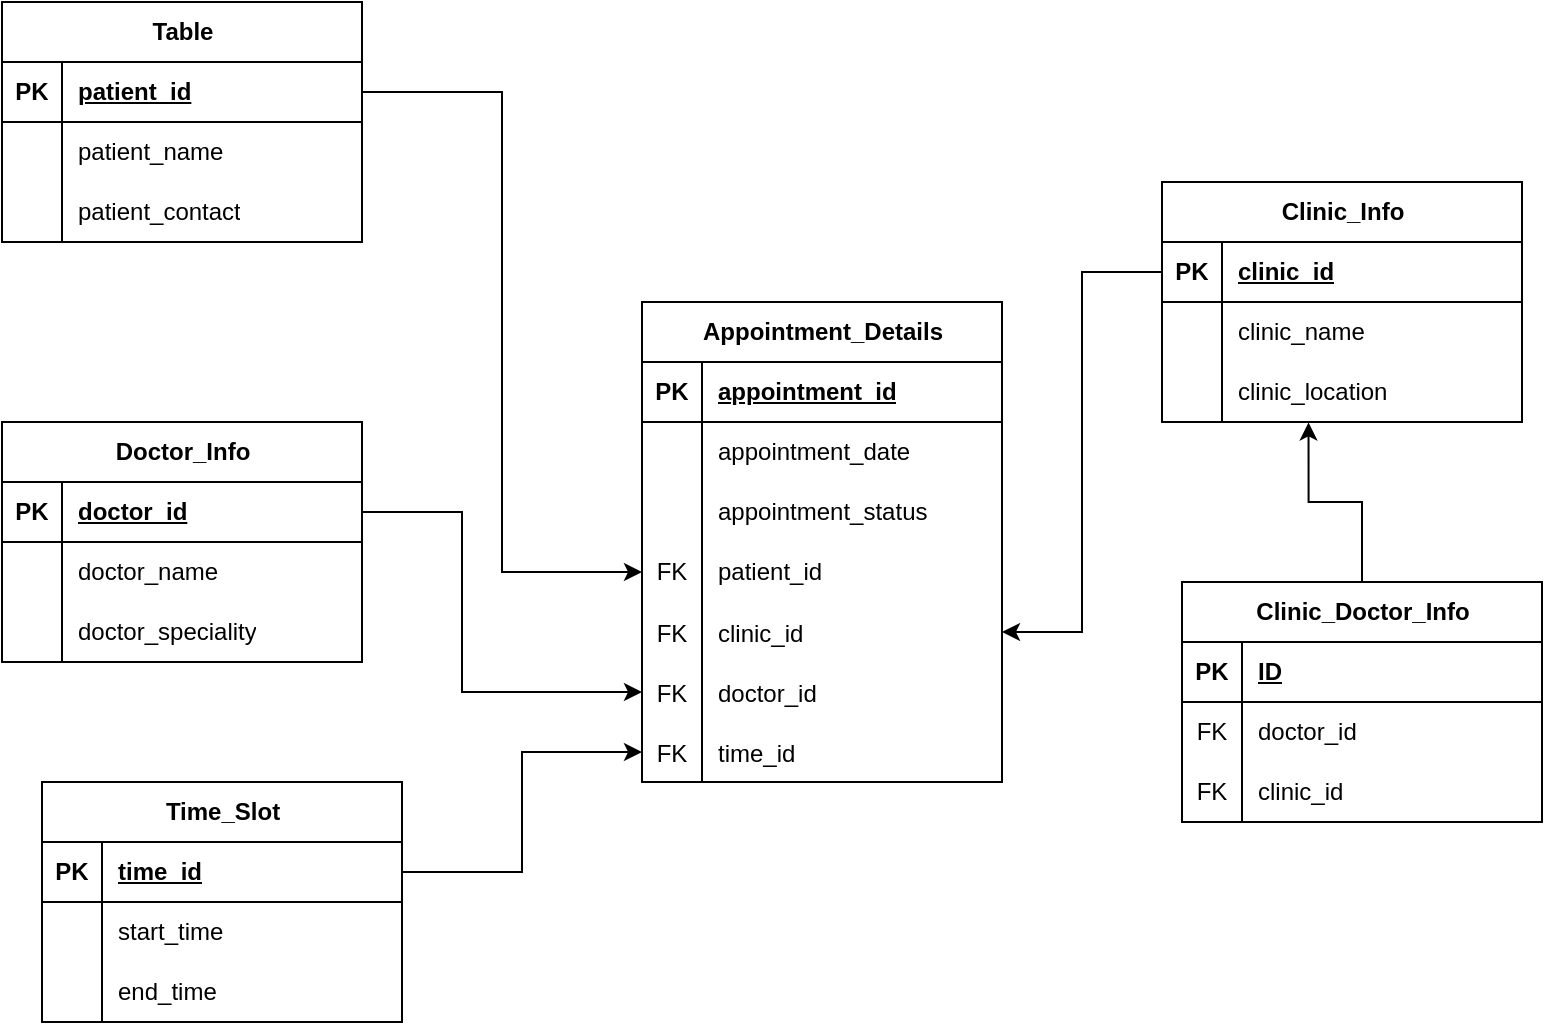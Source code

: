 <mxfile version="26.2.9">
  <diagram id="R2lEEEUBdFMjLlhIrx00" name="Page-1">
    <mxGraphModel dx="1044" dy="570" grid="1" gridSize="10" guides="1" tooltips="1" connect="1" arrows="1" fold="1" page="1" pageScale="1" pageWidth="850" pageHeight="1100" math="0" shadow="0" extFonts="Permanent Marker^https://fonts.googleapis.com/css?family=Permanent+Marker">
      <root>
        <mxCell id="0" />
        <mxCell id="1" parent="0" />
        <mxCell id="6lPzfXWn-Y6Lty3ZMaZ7-16" value="" style="shape=table;startSize=0;container=1;collapsible=1;childLayout=tableLayout;fixedRows=1;rowLines=0;fontStyle=0;align=center;resizeLast=1;strokeColor=none;fillColor=none;collapsible=0;whiteSpace=wrap;html=1;" vertex="1" parent="1">
          <mxGeometry x="340" y="280" width="180" height="30" as="geometry" />
        </mxCell>
        <mxCell id="6lPzfXWn-Y6Lty3ZMaZ7-17" value="" style="shape=tableRow;horizontal=0;startSize=0;swimlaneHead=0;swimlaneBody=0;fillColor=none;collapsible=0;dropTarget=0;points=[[0,0.5],[1,0.5]];portConstraint=eastwest;top=0;left=0;right=0;bottom=0;" vertex="1" parent="6lPzfXWn-Y6Lty3ZMaZ7-16">
          <mxGeometry width="180" height="30" as="geometry" />
        </mxCell>
        <mxCell id="6lPzfXWn-Y6Lty3ZMaZ7-18" value="" style="shape=partialRectangle;connectable=0;fillColor=none;top=0;left=0;bottom=0;right=0;editable=1;overflow=hidden;" vertex="1" parent="6lPzfXWn-Y6Lty3ZMaZ7-17">
          <mxGeometry width="30" height="30" as="geometry">
            <mxRectangle width="30" height="30" as="alternateBounds" />
          </mxGeometry>
        </mxCell>
        <mxCell id="6lPzfXWn-Y6Lty3ZMaZ7-19" value="" style="shape=partialRectangle;connectable=0;fillColor=none;top=0;left=0;bottom=0;right=0;align=left;spacingLeft=6;overflow=hidden;" vertex="1" parent="6lPzfXWn-Y6Lty3ZMaZ7-17">
          <mxGeometry x="30" width="150" height="30" as="geometry">
            <mxRectangle width="150" height="30" as="alternateBounds" />
          </mxGeometry>
        </mxCell>
        <mxCell id="6lPzfXWn-Y6Lty3ZMaZ7-41" value="Table" style="shape=table;startSize=30;container=1;collapsible=1;childLayout=tableLayout;fixedRows=1;rowLines=0;fontStyle=1;align=center;resizeLast=1;html=1;" vertex="1" parent="1">
          <mxGeometry x="120" y="90" width="180" height="120" as="geometry" />
        </mxCell>
        <mxCell id="6lPzfXWn-Y6Lty3ZMaZ7-42" value="" style="shape=tableRow;horizontal=0;startSize=0;swimlaneHead=0;swimlaneBody=0;fillColor=none;collapsible=0;dropTarget=0;points=[[0,0.5],[1,0.5]];portConstraint=eastwest;top=0;left=0;right=0;bottom=1;" vertex="1" parent="6lPzfXWn-Y6Lty3ZMaZ7-41">
          <mxGeometry y="30" width="180" height="30" as="geometry" />
        </mxCell>
        <mxCell id="6lPzfXWn-Y6Lty3ZMaZ7-43" value="PK" style="shape=partialRectangle;connectable=0;fillColor=none;top=0;left=0;bottom=0;right=0;fontStyle=1;overflow=hidden;whiteSpace=wrap;html=1;" vertex="1" parent="6lPzfXWn-Y6Lty3ZMaZ7-42">
          <mxGeometry width="30" height="30" as="geometry">
            <mxRectangle width="30" height="30" as="alternateBounds" />
          </mxGeometry>
        </mxCell>
        <mxCell id="6lPzfXWn-Y6Lty3ZMaZ7-44" value="patient_id" style="shape=partialRectangle;connectable=0;fillColor=none;top=0;left=0;bottom=0;right=0;align=left;spacingLeft=6;fontStyle=5;overflow=hidden;whiteSpace=wrap;html=1;" vertex="1" parent="6lPzfXWn-Y6Lty3ZMaZ7-42">
          <mxGeometry x="30" width="150" height="30" as="geometry">
            <mxRectangle width="150" height="30" as="alternateBounds" />
          </mxGeometry>
        </mxCell>
        <mxCell id="6lPzfXWn-Y6Lty3ZMaZ7-45" value="" style="shape=tableRow;horizontal=0;startSize=0;swimlaneHead=0;swimlaneBody=0;fillColor=none;collapsible=0;dropTarget=0;points=[[0,0.5],[1,0.5]];portConstraint=eastwest;top=0;left=0;right=0;bottom=0;" vertex="1" parent="6lPzfXWn-Y6Lty3ZMaZ7-41">
          <mxGeometry y="60" width="180" height="30" as="geometry" />
        </mxCell>
        <mxCell id="6lPzfXWn-Y6Lty3ZMaZ7-46" value="" style="shape=partialRectangle;connectable=0;fillColor=none;top=0;left=0;bottom=0;right=0;editable=1;overflow=hidden;whiteSpace=wrap;html=1;" vertex="1" parent="6lPzfXWn-Y6Lty3ZMaZ7-45">
          <mxGeometry width="30" height="30" as="geometry">
            <mxRectangle width="30" height="30" as="alternateBounds" />
          </mxGeometry>
        </mxCell>
        <mxCell id="6lPzfXWn-Y6Lty3ZMaZ7-47" value="patient_name" style="shape=partialRectangle;connectable=0;fillColor=none;top=0;left=0;bottom=0;right=0;align=left;spacingLeft=6;overflow=hidden;whiteSpace=wrap;html=1;" vertex="1" parent="6lPzfXWn-Y6Lty3ZMaZ7-45">
          <mxGeometry x="30" width="150" height="30" as="geometry">
            <mxRectangle width="150" height="30" as="alternateBounds" />
          </mxGeometry>
        </mxCell>
        <mxCell id="6lPzfXWn-Y6Lty3ZMaZ7-48" value="" style="shape=tableRow;horizontal=0;startSize=0;swimlaneHead=0;swimlaneBody=0;fillColor=none;collapsible=0;dropTarget=0;points=[[0,0.5],[1,0.5]];portConstraint=eastwest;top=0;left=0;right=0;bottom=0;" vertex="1" parent="6lPzfXWn-Y6Lty3ZMaZ7-41">
          <mxGeometry y="90" width="180" height="30" as="geometry" />
        </mxCell>
        <mxCell id="6lPzfXWn-Y6Lty3ZMaZ7-49" value="" style="shape=partialRectangle;connectable=0;fillColor=none;top=0;left=0;bottom=0;right=0;editable=1;overflow=hidden;whiteSpace=wrap;html=1;" vertex="1" parent="6lPzfXWn-Y6Lty3ZMaZ7-48">
          <mxGeometry width="30" height="30" as="geometry">
            <mxRectangle width="30" height="30" as="alternateBounds" />
          </mxGeometry>
        </mxCell>
        <mxCell id="6lPzfXWn-Y6Lty3ZMaZ7-50" value="patient_contact" style="shape=partialRectangle;connectable=0;fillColor=none;top=0;left=0;bottom=0;right=0;align=left;spacingLeft=6;overflow=hidden;whiteSpace=wrap;html=1;" vertex="1" parent="6lPzfXWn-Y6Lty3ZMaZ7-48">
          <mxGeometry x="30" width="150" height="30" as="geometry">
            <mxRectangle width="150" height="30" as="alternateBounds" />
          </mxGeometry>
        </mxCell>
        <mxCell id="6lPzfXWn-Y6Lty3ZMaZ7-54" value="Doctor_Info" style="shape=table;startSize=30;container=1;collapsible=1;childLayout=tableLayout;fixedRows=1;rowLines=0;fontStyle=1;align=center;resizeLast=1;html=1;" vertex="1" parent="1">
          <mxGeometry x="120" y="300" width="180" height="120" as="geometry" />
        </mxCell>
        <mxCell id="6lPzfXWn-Y6Lty3ZMaZ7-55" value="" style="shape=tableRow;horizontal=0;startSize=0;swimlaneHead=0;swimlaneBody=0;fillColor=none;collapsible=0;dropTarget=0;points=[[0,0.5],[1,0.5]];portConstraint=eastwest;top=0;left=0;right=0;bottom=1;" vertex="1" parent="6lPzfXWn-Y6Lty3ZMaZ7-54">
          <mxGeometry y="30" width="180" height="30" as="geometry" />
        </mxCell>
        <mxCell id="6lPzfXWn-Y6Lty3ZMaZ7-56" value="PK" style="shape=partialRectangle;connectable=0;fillColor=none;top=0;left=0;bottom=0;right=0;fontStyle=1;overflow=hidden;whiteSpace=wrap;html=1;" vertex="1" parent="6lPzfXWn-Y6Lty3ZMaZ7-55">
          <mxGeometry width="30" height="30" as="geometry">
            <mxRectangle width="30" height="30" as="alternateBounds" />
          </mxGeometry>
        </mxCell>
        <mxCell id="6lPzfXWn-Y6Lty3ZMaZ7-57" value="doctor_id" style="shape=partialRectangle;connectable=0;fillColor=none;top=0;left=0;bottom=0;right=0;align=left;spacingLeft=6;fontStyle=5;overflow=hidden;whiteSpace=wrap;html=1;" vertex="1" parent="6lPzfXWn-Y6Lty3ZMaZ7-55">
          <mxGeometry x="30" width="150" height="30" as="geometry">
            <mxRectangle width="150" height="30" as="alternateBounds" />
          </mxGeometry>
        </mxCell>
        <mxCell id="6lPzfXWn-Y6Lty3ZMaZ7-58" value="" style="shape=tableRow;horizontal=0;startSize=0;swimlaneHead=0;swimlaneBody=0;fillColor=none;collapsible=0;dropTarget=0;points=[[0,0.5],[1,0.5]];portConstraint=eastwest;top=0;left=0;right=0;bottom=0;" vertex="1" parent="6lPzfXWn-Y6Lty3ZMaZ7-54">
          <mxGeometry y="60" width="180" height="30" as="geometry" />
        </mxCell>
        <mxCell id="6lPzfXWn-Y6Lty3ZMaZ7-59" value="" style="shape=partialRectangle;connectable=0;fillColor=none;top=0;left=0;bottom=0;right=0;editable=1;overflow=hidden;whiteSpace=wrap;html=1;" vertex="1" parent="6lPzfXWn-Y6Lty3ZMaZ7-58">
          <mxGeometry width="30" height="30" as="geometry">
            <mxRectangle width="30" height="30" as="alternateBounds" />
          </mxGeometry>
        </mxCell>
        <mxCell id="6lPzfXWn-Y6Lty3ZMaZ7-60" value="doctor_name" style="shape=partialRectangle;connectable=0;fillColor=none;top=0;left=0;bottom=0;right=0;align=left;spacingLeft=6;overflow=hidden;whiteSpace=wrap;html=1;" vertex="1" parent="6lPzfXWn-Y6Lty3ZMaZ7-58">
          <mxGeometry x="30" width="150" height="30" as="geometry">
            <mxRectangle width="150" height="30" as="alternateBounds" />
          </mxGeometry>
        </mxCell>
        <mxCell id="6lPzfXWn-Y6Lty3ZMaZ7-61" value="" style="shape=tableRow;horizontal=0;startSize=0;swimlaneHead=0;swimlaneBody=0;fillColor=none;collapsible=0;dropTarget=0;points=[[0,0.5],[1,0.5]];portConstraint=eastwest;top=0;left=0;right=0;bottom=0;" vertex="1" parent="6lPzfXWn-Y6Lty3ZMaZ7-54">
          <mxGeometry y="90" width="180" height="30" as="geometry" />
        </mxCell>
        <mxCell id="6lPzfXWn-Y6Lty3ZMaZ7-62" value="" style="shape=partialRectangle;connectable=0;fillColor=none;top=0;left=0;bottom=0;right=0;editable=1;overflow=hidden;whiteSpace=wrap;html=1;" vertex="1" parent="6lPzfXWn-Y6Lty3ZMaZ7-61">
          <mxGeometry width="30" height="30" as="geometry">
            <mxRectangle width="30" height="30" as="alternateBounds" />
          </mxGeometry>
        </mxCell>
        <mxCell id="6lPzfXWn-Y6Lty3ZMaZ7-63" value="doctor_speciality" style="shape=partialRectangle;connectable=0;fillColor=none;top=0;left=0;bottom=0;right=0;align=left;spacingLeft=6;overflow=hidden;whiteSpace=wrap;html=1;" vertex="1" parent="6lPzfXWn-Y6Lty3ZMaZ7-61">
          <mxGeometry x="30" width="150" height="30" as="geometry">
            <mxRectangle width="150" height="30" as="alternateBounds" />
          </mxGeometry>
        </mxCell>
        <mxCell id="6lPzfXWn-Y6Lty3ZMaZ7-68" value="Clinic_Info" style="shape=table;startSize=30;container=1;collapsible=1;childLayout=tableLayout;fixedRows=1;rowLines=0;fontStyle=1;align=center;resizeLast=1;html=1;" vertex="1" parent="1">
          <mxGeometry x="700" y="180" width="180" height="120" as="geometry" />
        </mxCell>
        <mxCell id="6lPzfXWn-Y6Lty3ZMaZ7-69" value="" style="shape=tableRow;horizontal=0;startSize=0;swimlaneHead=0;swimlaneBody=0;fillColor=none;collapsible=0;dropTarget=0;points=[[0,0.5],[1,0.5]];portConstraint=eastwest;top=0;left=0;right=0;bottom=1;" vertex="1" parent="6lPzfXWn-Y6Lty3ZMaZ7-68">
          <mxGeometry y="30" width="180" height="30" as="geometry" />
        </mxCell>
        <mxCell id="6lPzfXWn-Y6Lty3ZMaZ7-70" value="PK" style="shape=partialRectangle;connectable=0;fillColor=none;top=0;left=0;bottom=0;right=0;fontStyle=1;overflow=hidden;whiteSpace=wrap;html=1;" vertex="1" parent="6lPzfXWn-Y6Lty3ZMaZ7-69">
          <mxGeometry width="30" height="30" as="geometry">
            <mxRectangle width="30" height="30" as="alternateBounds" />
          </mxGeometry>
        </mxCell>
        <mxCell id="6lPzfXWn-Y6Lty3ZMaZ7-71" value="clinic_id" style="shape=partialRectangle;connectable=0;fillColor=none;top=0;left=0;bottom=0;right=0;align=left;spacingLeft=6;fontStyle=5;overflow=hidden;whiteSpace=wrap;html=1;" vertex="1" parent="6lPzfXWn-Y6Lty3ZMaZ7-69">
          <mxGeometry x="30" width="150" height="30" as="geometry">
            <mxRectangle width="150" height="30" as="alternateBounds" />
          </mxGeometry>
        </mxCell>
        <mxCell id="6lPzfXWn-Y6Lty3ZMaZ7-72" value="" style="shape=tableRow;horizontal=0;startSize=0;swimlaneHead=0;swimlaneBody=0;fillColor=none;collapsible=0;dropTarget=0;points=[[0,0.5],[1,0.5]];portConstraint=eastwest;top=0;left=0;right=0;bottom=0;" vertex="1" parent="6lPzfXWn-Y6Lty3ZMaZ7-68">
          <mxGeometry y="60" width="180" height="30" as="geometry" />
        </mxCell>
        <mxCell id="6lPzfXWn-Y6Lty3ZMaZ7-73" value="" style="shape=partialRectangle;connectable=0;fillColor=none;top=0;left=0;bottom=0;right=0;editable=1;overflow=hidden;whiteSpace=wrap;html=1;" vertex="1" parent="6lPzfXWn-Y6Lty3ZMaZ7-72">
          <mxGeometry width="30" height="30" as="geometry">
            <mxRectangle width="30" height="30" as="alternateBounds" />
          </mxGeometry>
        </mxCell>
        <mxCell id="6lPzfXWn-Y6Lty3ZMaZ7-74" value="clinic_name" style="shape=partialRectangle;connectable=0;fillColor=none;top=0;left=0;bottom=0;right=0;align=left;spacingLeft=6;overflow=hidden;whiteSpace=wrap;html=1;" vertex="1" parent="6lPzfXWn-Y6Lty3ZMaZ7-72">
          <mxGeometry x="30" width="150" height="30" as="geometry">
            <mxRectangle width="150" height="30" as="alternateBounds" />
          </mxGeometry>
        </mxCell>
        <mxCell id="6lPzfXWn-Y6Lty3ZMaZ7-75" value="" style="shape=tableRow;horizontal=0;startSize=0;swimlaneHead=0;swimlaneBody=0;fillColor=none;collapsible=0;dropTarget=0;points=[[0,0.5],[1,0.5]];portConstraint=eastwest;top=0;left=0;right=0;bottom=0;" vertex="1" parent="6lPzfXWn-Y6Lty3ZMaZ7-68">
          <mxGeometry y="90" width="180" height="30" as="geometry" />
        </mxCell>
        <mxCell id="6lPzfXWn-Y6Lty3ZMaZ7-76" value="" style="shape=partialRectangle;connectable=0;fillColor=none;top=0;left=0;bottom=0;right=0;editable=1;overflow=hidden;whiteSpace=wrap;html=1;" vertex="1" parent="6lPzfXWn-Y6Lty3ZMaZ7-75">
          <mxGeometry width="30" height="30" as="geometry">
            <mxRectangle width="30" height="30" as="alternateBounds" />
          </mxGeometry>
        </mxCell>
        <mxCell id="6lPzfXWn-Y6Lty3ZMaZ7-77" value="clinic_location" style="shape=partialRectangle;connectable=0;fillColor=none;top=0;left=0;bottom=0;right=0;align=left;spacingLeft=6;overflow=hidden;whiteSpace=wrap;html=1;" vertex="1" parent="6lPzfXWn-Y6Lty3ZMaZ7-75">
          <mxGeometry x="30" width="150" height="30" as="geometry">
            <mxRectangle width="150" height="30" as="alternateBounds" />
          </mxGeometry>
        </mxCell>
        <mxCell id="6lPzfXWn-Y6Lty3ZMaZ7-81" value="Time_Slot" style="shape=table;startSize=30;container=1;collapsible=1;childLayout=tableLayout;fixedRows=1;rowLines=0;fontStyle=1;align=center;resizeLast=1;html=1;" vertex="1" parent="1">
          <mxGeometry x="140" y="480" width="180" height="120" as="geometry" />
        </mxCell>
        <mxCell id="6lPzfXWn-Y6Lty3ZMaZ7-82" value="" style="shape=tableRow;horizontal=0;startSize=0;swimlaneHead=0;swimlaneBody=0;fillColor=none;collapsible=0;dropTarget=0;points=[[0,0.5],[1,0.5]];portConstraint=eastwest;top=0;left=0;right=0;bottom=1;" vertex="1" parent="6lPzfXWn-Y6Lty3ZMaZ7-81">
          <mxGeometry y="30" width="180" height="30" as="geometry" />
        </mxCell>
        <mxCell id="6lPzfXWn-Y6Lty3ZMaZ7-83" value="PK" style="shape=partialRectangle;connectable=0;fillColor=none;top=0;left=0;bottom=0;right=0;fontStyle=1;overflow=hidden;whiteSpace=wrap;html=1;" vertex="1" parent="6lPzfXWn-Y6Lty3ZMaZ7-82">
          <mxGeometry width="30" height="30" as="geometry">
            <mxRectangle width="30" height="30" as="alternateBounds" />
          </mxGeometry>
        </mxCell>
        <mxCell id="6lPzfXWn-Y6Lty3ZMaZ7-84" value="time_id" style="shape=partialRectangle;connectable=0;fillColor=none;top=0;left=0;bottom=0;right=0;align=left;spacingLeft=6;fontStyle=5;overflow=hidden;whiteSpace=wrap;html=1;" vertex="1" parent="6lPzfXWn-Y6Lty3ZMaZ7-82">
          <mxGeometry x="30" width="150" height="30" as="geometry">
            <mxRectangle width="150" height="30" as="alternateBounds" />
          </mxGeometry>
        </mxCell>
        <mxCell id="6lPzfXWn-Y6Lty3ZMaZ7-85" value="" style="shape=tableRow;horizontal=0;startSize=0;swimlaneHead=0;swimlaneBody=0;fillColor=none;collapsible=0;dropTarget=0;points=[[0,0.5],[1,0.5]];portConstraint=eastwest;top=0;left=0;right=0;bottom=0;" vertex="1" parent="6lPzfXWn-Y6Lty3ZMaZ7-81">
          <mxGeometry y="60" width="180" height="30" as="geometry" />
        </mxCell>
        <mxCell id="6lPzfXWn-Y6Lty3ZMaZ7-86" value="" style="shape=partialRectangle;connectable=0;fillColor=none;top=0;left=0;bottom=0;right=0;editable=1;overflow=hidden;whiteSpace=wrap;html=1;" vertex="1" parent="6lPzfXWn-Y6Lty3ZMaZ7-85">
          <mxGeometry width="30" height="30" as="geometry">
            <mxRectangle width="30" height="30" as="alternateBounds" />
          </mxGeometry>
        </mxCell>
        <mxCell id="6lPzfXWn-Y6Lty3ZMaZ7-87" value="start_time" style="shape=partialRectangle;connectable=0;fillColor=none;top=0;left=0;bottom=0;right=0;align=left;spacingLeft=6;overflow=hidden;whiteSpace=wrap;html=1;" vertex="1" parent="6lPzfXWn-Y6Lty3ZMaZ7-85">
          <mxGeometry x="30" width="150" height="30" as="geometry">
            <mxRectangle width="150" height="30" as="alternateBounds" />
          </mxGeometry>
        </mxCell>
        <mxCell id="6lPzfXWn-Y6Lty3ZMaZ7-88" value="" style="shape=tableRow;horizontal=0;startSize=0;swimlaneHead=0;swimlaneBody=0;fillColor=none;collapsible=0;dropTarget=0;points=[[0,0.5],[1,0.5]];portConstraint=eastwest;top=0;left=0;right=0;bottom=0;" vertex="1" parent="6lPzfXWn-Y6Lty3ZMaZ7-81">
          <mxGeometry y="90" width="180" height="30" as="geometry" />
        </mxCell>
        <mxCell id="6lPzfXWn-Y6Lty3ZMaZ7-89" value="" style="shape=partialRectangle;connectable=0;fillColor=none;top=0;left=0;bottom=0;right=0;editable=1;overflow=hidden;whiteSpace=wrap;html=1;" vertex="1" parent="6lPzfXWn-Y6Lty3ZMaZ7-88">
          <mxGeometry width="30" height="30" as="geometry">
            <mxRectangle width="30" height="30" as="alternateBounds" />
          </mxGeometry>
        </mxCell>
        <mxCell id="6lPzfXWn-Y6Lty3ZMaZ7-90" value="end_time" style="shape=partialRectangle;connectable=0;fillColor=none;top=0;left=0;bottom=0;right=0;align=left;spacingLeft=6;overflow=hidden;whiteSpace=wrap;html=1;" vertex="1" parent="6lPzfXWn-Y6Lty3ZMaZ7-88">
          <mxGeometry x="30" width="150" height="30" as="geometry">
            <mxRectangle width="150" height="30" as="alternateBounds" />
          </mxGeometry>
        </mxCell>
        <mxCell id="6lPzfXWn-Y6Lty3ZMaZ7-94" value="Clinic_Doctor_Info" style="shape=table;startSize=30;container=1;collapsible=1;childLayout=tableLayout;fixedRows=1;rowLines=0;fontStyle=1;align=center;resizeLast=1;html=1;" vertex="1" parent="1">
          <mxGeometry x="710" y="380" width="180" height="120" as="geometry" />
        </mxCell>
        <mxCell id="6lPzfXWn-Y6Lty3ZMaZ7-95" value="" style="shape=tableRow;horizontal=0;startSize=0;swimlaneHead=0;swimlaneBody=0;fillColor=none;collapsible=0;dropTarget=0;points=[[0,0.5],[1,0.5]];portConstraint=eastwest;top=0;left=0;right=0;bottom=1;" vertex="1" parent="6lPzfXWn-Y6Lty3ZMaZ7-94">
          <mxGeometry y="30" width="180" height="30" as="geometry" />
        </mxCell>
        <mxCell id="6lPzfXWn-Y6Lty3ZMaZ7-96" value="PK" style="shape=partialRectangle;connectable=0;fillColor=none;top=0;left=0;bottom=0;right=0;fontStyle=1;overflow=hidden;whiteSpace=wrap;html=1;" vertex="1" parent="6lPzfXWn-Y6Lty3ZMaZ7-95">
          <mxGeometry width="30" height="30" as="geometry">
            <mxRectangle width="30" height="30" as="alternateBounds" />
          </mxGeometry>
        </mxCell>
        <mxCell id="6lPzfXWn-Y6Lty3ZMaZ7-97" value="ID" style="shape=partialRectangle;connectable=0;fillColor=none;top=0;left=0;bottom=0;right=0;align=left;spacingLeft=6;fontStyle=5;overflow=hidden;whiteSpace=wrap;html=1;" vertex="1" parent="6lPzfXWn-Y6Lty3ZMaZ7-95">
          <mxGeometry x="30" width="150" height="30" as="geometry">
            <mxRectangle width="150" height="30" as="alternateBounds" />
          </mxGeometry>
        </mxCell>
        <mxCell id="6lPzfXWn-Y6Lty3ZMaZ7-98" value="" style="shape=tableRow;horizontal=0;startSize=0;swimlaneHead=0;swimlaneBody=0;fillColor=none;collapsible=0;dropTarget=0;points=[[0,0.5],[1,0.5]];portConstraint=eastwest;top=0;left=0;right=0;bottom=0;" vertex="1" parent="6lPzfXWn-Y6Lty3ZMaZ7-94">
          <mxGeometry y="60" width="180" height="30" as="geometry" />
        </mxCell>
        <mxCell id="6lPzfXWn-Y6Lty3ZMaZ7-99" value="FK" style="shape=partialRectangle;connectable=0;fillColor=none;top=0;left=0;bottom=0;right=0;editable=1;overflow=hidden;whiteSpace=wrap;html=1;" vertex="1" parent="6lPzfXWn-Y6Lty3ZMaZ7-98">
          <mxGeometry width="30" height="30" as="geometry">
            <mxRectangle width="30" height="30" as="alternateBounds" />
          </mxGeometry>
        </mxCell>
        <mxCell id="6lPzfXWn-Y6Lty3ZMaZ7-100" value="doctor_id" style="shape=partialRectangle;connectable=0;fillColor=none;top=0;left=0;bottom=0;right=0;align=left;spacingLeft=6;overflow=hidden;whiteSpace=wrap;html=1;" vertex="1" parent="6lPzfXWn-Y6Lty3ZMaZ7-98">
          <mxGeometry x="30" width="150" height="30" as="geometry">
            <mxRectangle width="150" height="30" as="alternateBounds" />
          </mxGeometry>
        </mxCell>
        <mxCell id="6lPzfXWn-Y6Lty3ZMaZ7-101" value="" style="shape=tableRow;horizontal=0;startSize=0;swimlaneHead=0;swimlaneBody=0;fillColor=none;collapsible=0;dropTarget=0;points=[[0,0.5],[1,0.5]];portConstraint=eastwest;top=0;left=0;right=0;bottom=0;" vertex="1" parent="6lPzfXWn-Y6Lty3ZMaZ7-94">
          <mxGeometry y="90" width="180" height="30" as="geometry" />
        </mxCell>
        <mxCell id="6lPzfXWn-Y6Lty3ZMaZ7-102" value="FK" style="shape=partialRectangle;connectable=0;fillColor=none;top=0;left=0;bottom=0;right=0;editable=1;overflow=hidden;whiteSpace=wrap;html=1;" vertex="1" parent="6lPzfXWn-Y6Lty3ZMaZ7-101">
          <mxGeometry width="30" height="30" as="geometry">
            <mxRectangle width="30" height="30" as="alternateBounds" />
          </mxGeometry>
        </mxCell>
        <mxCell id="6lPzfXWn-Y6Lty3ZMaZ7-103" value="clinic_id" style="shape=partialRectangle;connectable=0;fillColor=none;top=0;left=0;bottom=0;right=0;align=left;spacingLeft=6;overflow=hidden;whiteSpace=wrap;html=1;" vertex="1" parent="6lPzfXWn-Y6Lty3ZMaZ7-101">
          <mxGeometry x="30" width="150" height="30" as="geometry">
            <mxRectangle width="150" height="30" as="alternateBounds" />
          </mxGeometry>
        </mxCell>
        <mxCell id="6lPzfXWn-Y6Lty3ZMaZ7-120" value="Appointment_Details" style="shape=table;startSize=30;container=1;collapsible=1;childLayout=tableLayout;fixedRows=1;rowLines=0;fontStyle=1;align=center;resizeLast=1;html=1;" vertex="1" parent="1">
          <mxGeometry x="440" y="240" width="180" height="240" as="geometry" />
        </mxCell>
        <mxCell id="6lPzfXWn-Y6Lty3ZMaZ7-121" value="" style="shape=tableRow;horizontal=0;startSize=0;swimlaneHead=0;swimlaneBody=0;fillColor=none;collapsible=0;dropTarget=0;points=[[0,0.5],[1,0.5]];portConstraint=eastwest;top=0;left=0;right=0;bottom=1;" vertex="1" parent="6lPzfXWn-Y6Lty3ZMaZ7-120">
          <mxGeometry y="30" width="180" height="30" as="geometry" />
        </mxCell>
        <mxCell id="6lPzfXWn-Y6Lty3ZMaZ7-122" value="PK" style="shape=partialRectangle;connectable=0;fillColor=none;top=0;left=0;bottom=0;right=0;fontStyle=1;overflow=hidden;whiteSpace=wrap;html=1;" vertex="1" parent="6lPzfXWn-Y6Lty3ZMaZ7-121">
          <mxGeometry width="30" height="30" as="geometry">
            <mxRectangle width="30" height="30" as="alternateBounds" />
          </mxGeometry>
        </mxCell>
        <mxCell id="6lPzfXWn-Y6Lty3ZMaZ7-123" value="appointment_id" style="shape=partialRectangle;connectable=0;fillColor=none;top=0;left=0;bottom=0;right=0;align=left;spacingLeft=6;fontStyle=5;overflow=hidden;whiteSpace=wrap;html=1;" vertex="1" parent="6lPzfXWn-Y6Lty3ZMaZ7-121">
          <mxGeometry x="30" width="150" height="30" as="geometry">
            <mxRectangle width="150" height="30" as="alternateBounds" />
          </mxGeometry>
        </mxCell>
        <mxCell id="6lPzfXWn-Y6Lty3ZMaZ7-124" value="" style="shape=tableRow;horizontal=0;startSize=0;swimlaneHead=0;swimlaneBody=0;fillColor=none;collapsible=0;dropTarget=0;points=[[0,0.5],[1,0.5]];portConstraint=eastwest;top=0;left=0;right=0;bottom=0;" vertex="1" parent="6lPzfXWn-Y6Lty3ZMaZ7-120">
          <mxGeometry y="60" width="180" height="30" as="geometry" />
        </mxCell>
        <mxCell id="6lPzfXWn-Y6Lty3ZMaZ7-125" value="" style="shape=partialRectangle;connectable=0;fillColor=none;top=0;left=0;bottom=0;right=0;editable=1;overflow=hidden;whiteSpace=wrap;html=1;" vertex="1" parent="6lPzfXWn-Y6Lty3ZMaZ7-124">
          <mxGeometry width="30" height="30" as="geometry">
            <mxRectangle width="30" height="30" as="alternateBounds" />
          </mxGeometry>
        </mxCell>
        <mxCell id="6lPzfXWn-Y6Lty3ZMaZ7-126" value="appointment_date" style="shape=partialRectangle;connectable=0;fillColor=none;top=0;left=0;bottom=0;right=0;align=left;spacingLeft=6;overflow=hidden;whiteSpace=wrap;html=1;" vertex="1" parent="6lPzfXWn-Y6Lty3ZMaZ7-124">
          <mxGeometry x="30" width="150" height="30" as="geometry">
            <mxRectangle width="150" height="30" as="alternateBounds" />
          </mxGeometry>
        </mxCell>
        <mxCell id="6lPzfXWn-Y6Lty3ZMaZ7-127" value="" style="shape=tableRow;horizontal=0;startSize=0;swimlaneHead=0;swimlaneBody=0;fillColor=none;collapsible=0;dropTarget=0;points=[[0,0.5],[1,0.5]];portConstraint=eastwest;top=0;left=0;right=0;bottom=0;" vertex="1" parent="6lPzfXWn-Y6Lty3ZMaZ7-120">
          <mxGeometry y="90" width="180" height="30" as="geometry" />
        </mxCell>
        <mxCell id="6lPzfXWn-Y6Lty3ZMaZ7-128" value="" style="shape=partialRectangle;connectable=0;fillColor=none;top=0;left=0;bottom=0;right=0;editable=1;overflow=hidden;whiteSpace=wrap;html=1;" vertex="1" parent="6lPzfXWn-Y6Lty3ZMaZ7-127">
          <mxGeometry width="30" height="30" as="geometry">
            <mxRectangle width="30" height="30" as="alternateBounds" />
          </mxGeometry>
        </mxCell>
        <mxCell id="6lPzfXWn-Y6Lty3ZMaZ7-129" value="appointment_status" style="shape=partialRectangle;connectable=0;fillColor=none;top=0;left=0;bottom=0;right=0;align=left;spacingLeft=6;overflow=hidden;whiteSpace=wrap;html=1;" vertex="1" parent="6lPzfXWn-Y6Lty3ZMaZ7-127">
          <mxGeometry x="30" width="150" height="30" as="geometry">
            <mxRectangle width="150" height="30" as="alternateBounds" />
          </mxGeometry>
        </mxCell>
        <mxCell id="6lPzfXWn-Y6Lty3ZMaZ7-130" value="" style="shape=tableRow;horizontal=0;startSize=0;swimlaneHead=0;swimlaneBody=0;fillColor=none;collapsible=0;dropTarget=0;points=[[0,0.5],[1,0.5]];portConstraint=eastwest;top=0;left=0;right=0;bottom=0;" vertex="1" parent="6lPzfXWn-Y6Lty3ZMaZ7-120">
          <mxGeometry y="120" width="180" height="30" as="geometry" />
        </mxCell>
        <mxCell id="6lPzfXWn-Y6Lty3ZMaZ7-131" value="FK" style="shape=partialRectangle;connectable=0;fillColor=none;top=0;left=0;bottom=0;right=0;editable=1;overflow=hidden;whiteSpace=wrap;html=1;" vertex="1" parent="6lPzfXWn-Y6Lty3ZMaZ7-130">
          <mxGeometry width="30" height="30" as="geometry">
            <mxRectangle width="30" height="30" as="alternateBounds" />
          </mxGeometry>
        </mxCell>
        <mxCell id="6lPzfXWn-Y6Lty3ZMaZ7-132" value="patient_id" style="shape=partialRectangle;connectable=0;fillColor=none;top=0;left=0;bottom=0;right=0;align=left;spacingLeft=6;overflow=hidden;whiteSpace=wrap;html=1;" vertex="1" parent="6lPzfXWn-Y6Lty3ZMaZ7-130">
          <mxGeometry x="30" width="150" height="30" as="geometry">
            <mxRectangle width="150" height="30" as="alternateBounds" />
          </mxGeometry>
        </mxCell>
        <mxCell id="6lPzfXWn-Y6Lty3ZMaZ7-148" value="" style="shape=tableRow;horizontal=0;startSize=0;swimlaneHead=0;swimlaneBody=0;fillColor=none;collapsible=0;dropTarget=0;points=[[0,0.5],[1,0.5]];portConstraint=eastwest;top=0;left=0;right=0;bottom=0;" vertex="1" parent="6lPzfXWn-Y6Lty3ZMaZ7-120">
          <mxGeometry y="150" width="180" height="30" as="geometry" />
        </mxCell>
        <mxCell id="6lPzfXWn-Y6Lty3ZMaZ7-149" value="FK" style="shape=partialRectangle;connectable=0;fillColor=none;top=0;left=0;bottom=0;right=0;editable=1;overflow=hidden;" vertex="1" parent="6lPzfXWn-Y6Lty3ZMaZ7-148">
          <mxGeometry width="30" height="30" as="geometry">
            <mxRectangle width="30" height="30" as="alternateBounds" />
          </mxGeometry>
        </mxCell>
        <mxCell id="6lPzfXWn-Y6Lty3ZMaZ7-150" value="clinic_id" style="shape=partialRectangle;connectable=0;fillColor=none;top=0;left=0;bottom=0;right=0;align=left;spacingLeft=6;overflow=hidden;" vertex="1" parent="6lPzfXWn-Y6Lty3ZMaZ7-148">
          <mxGeometry x="30" width="150" height="30" as="geometry">
            <mxRectangle width="150" height="30" as="alternateBounds" />
          </mxGeometry>
        </mxCell>
        <mxCell id="6lPzfXWn-Y6Lty3ZMaZ7-152" value="" style="shape=tableRow;horizontal=0;startSize=0;swimlaneHead=0;swimlaneBody=0;fillColor=none;collapsible=0;dropTarget=0;points=[[0,0.5],[1,0.5]];portConstraint=eastwest;top=0;left=0;right=0;bottom=0;" vertex="1" parent="6lPzfXWn-Y6Lty3ZMaZ7-120">
          <mxGeometry y="180" width="180" height="30" as="geometry" />
        </mxCell>
        <mxCell id="6lPzfXWn-Y6Lty3ZMaZ7-153" value="FK" style="shape=partialRectangle;connectable=0;fillColor=none;top=0;left=0;bottom=0;right=0;editable=1;overflow=hidden;" vertex="1" parent="6lPzfXWn-Y6Lty3ZMaZ7-152">
          <mxGeometry width="30" height="30" as="geometry">
            <mxRectangle width="30" height="30" as="alternateBounds" />
          </mxGeometry>
        </mxCell>
        <mxCell id="6lPzfXWn-Y6Lty3ZMaZ7-154" value="doctor_id" style="shape=partialRectangle;connectable=0;fillColor=none;top=0;left=0;bottom=0;right=0;align=left;spacingLeft=6;overflow=hidden;" vertex="1" parent="6lPzfXWn-Y6Lty3ZMaZ7-152">
          <mxGeometry x="30" width="150" height="30" as="geometry">
            <mxRectangle width="150" height="30" as="alternateBounds" />
          </mxGeometry>
        </mxCell>
        <mxCell id="6lPzfXWn-Y6Lty3ZMaZ7-156" value="" style="shape=tableRow;horizontal=0;startSize=0;swimlaneHead=0;swimlaneBody=0;fillColor=none;collapsible=0;dropTarget=0;points=[[0,0.5],[1,0.5]];portConstraint=eastwest;top=0;left=0;right=0;bottom=0;" vertex="1" parent="6lPzfXWn-Y6Lty3ZMaZ7-120">
          <mxGeometry y="210" width="180" height="30" as="geometry" />
        </mxCell>
        <mxCell id="6lPzfXWn-Y6Lty3ZMaZ7-157" value="FK" style="shape=partialRectangle;connectable=0;fillColor=none;top=0;left=0;bottom=0;right=0;editable=1;overflow=hidden;" vertex="1" parent="6lPzfXWn-Y6Lty3ZMaZ7-156">
          <mxGeometry width="30" height="30" as="geometry">
            <mxRectangle width="30" height="30" as="alternateBounds" />
          </mxGeometry>
        </mxCell>
        <mxCell id="6lPzfXWn-Y6Lty3ZMaZ7-158" value="time_id" style="shape=partialRectangle;connectable=0;fillColor=none;top=0;left=0;bottom=0;right=0;align=left;spacingLeft=6;overflow=hidden;" vertex="1" parent="6lPzfXWn-Y6Lty3ZMaZ7-156">
          <mxGeometry x="30" width="150" height="30" as="geometry">
            <mxRectangle width="150" height="30" as="alternateBounds" />
          </mxGeometry>
        </mxCell>
        <mxCell id="6lPzfXWn-Y6Lty3ZMaZ7-160" style="edgeStyle=orthogonalEdgeStyle;rounded=0;orthogonalLoop=1;jettySize=auto;html=1;exitX=1;exitY=0.5;exitDx=0;exitDy=0;entryX=0;entryY=0.5;entryDx=0;entryDy=0;" edge="1" parent="1" source="6lPzfXWn-Y6Lty3ZMaZ7-42" target="6lPzfXWn-Y6Lty3ZMaZ7-130">
          <mxGeometry relative="1" as="geometry" />
        </mxCell>
        <mxCell id="6lPzfXWn-Y6Lty3ZMaZ7-161" style="edgeStyle=orthogonalEdgeStyle;rounded=0;orthogonalLoop=1;jettySize=auto;html=1;exitX=1;exitY=0.5;exitDx=0;exitDy=0;entryX=0;entryY=0.5;entryDx=0;entryDy=0;" edge="1" parent="1" source="6lPzfXWn-Y6Lty3ZMaZ7-55" target="6lPzfXWn-Y6Lty3ZMaZ7-152">
          <mxGeometry relative="1" as="geometry">
            <Array as="points">
              <mxPoint x="350" y="345" />
              <mxPoint x="350" y="435" />
            </Array>
          </mxGeometry>
        </mxCell>
        <mxCell id="6lPzfXWn-Y6Lty3ZMaZ7-162" style="edgeStyle=orthogonalEdgeStyle;rounded=0;orthogonalLoop=1;jettySize=auto;html=1;exitX=1;exitY=0.5;exitDx=0;exitDy=0;entryX=0;entryY=0.5;entryDx=0;entryDy=0;" edge="1" parent="1" source="6lPzfXWn-Y6Lty3ZMaZ7-82" target="6lPzfXWn-Y6Lty3ZMaZ7-156">
          <mxGeometry relative="1" as="geometry" />
        </mxCell>
        <mxCell id="6lPzfXWn-Y6Lty3ZMaZ7-164" style="edgeStyle=orthogonalEdgeStyle;rounded=0;orthogonalLoop=1;jettySize=auto;html=1;exitX=0;exitY=0.5;exitDx=0;exitDy=0;entryX=1;entryY=0.5;entryDx=0;entryDy=0;" edge="1" parent="1" source="6lPzfXWn-Y6Lty3ZMaZ7-69" target="6lPzfXWn-Y6Lty3ZMaZ7-148">
          <mxGeometry relative="1" as="geometry" />
        </mxCell>
        <mxCell id="6lPzfXWn-Y6Lty3ZMaZ7-166" style="edgeStyle=orthogonalEdgeStyle;rounded=0;orthogonalLoop=1;jettySize=auto;html=1;exitX=0.5;exitY=0;exitDx=0;exitDy=0;entryX=0.407;entryY=1.007;entryDx=0;entryDy=0;entryPerimeter=0;" edge="1" parent="1" source="6lPzfXWn-Y6Lty3ZMaZ7-94" target="6lPzfXWn-Y6Lty3ZMaZ7-75">
          <mxGeometry relative="1" as="geometry" />
        </mxCell>
      </root>
    </mxGraphModel>
  </diagram>
</mxfile>
